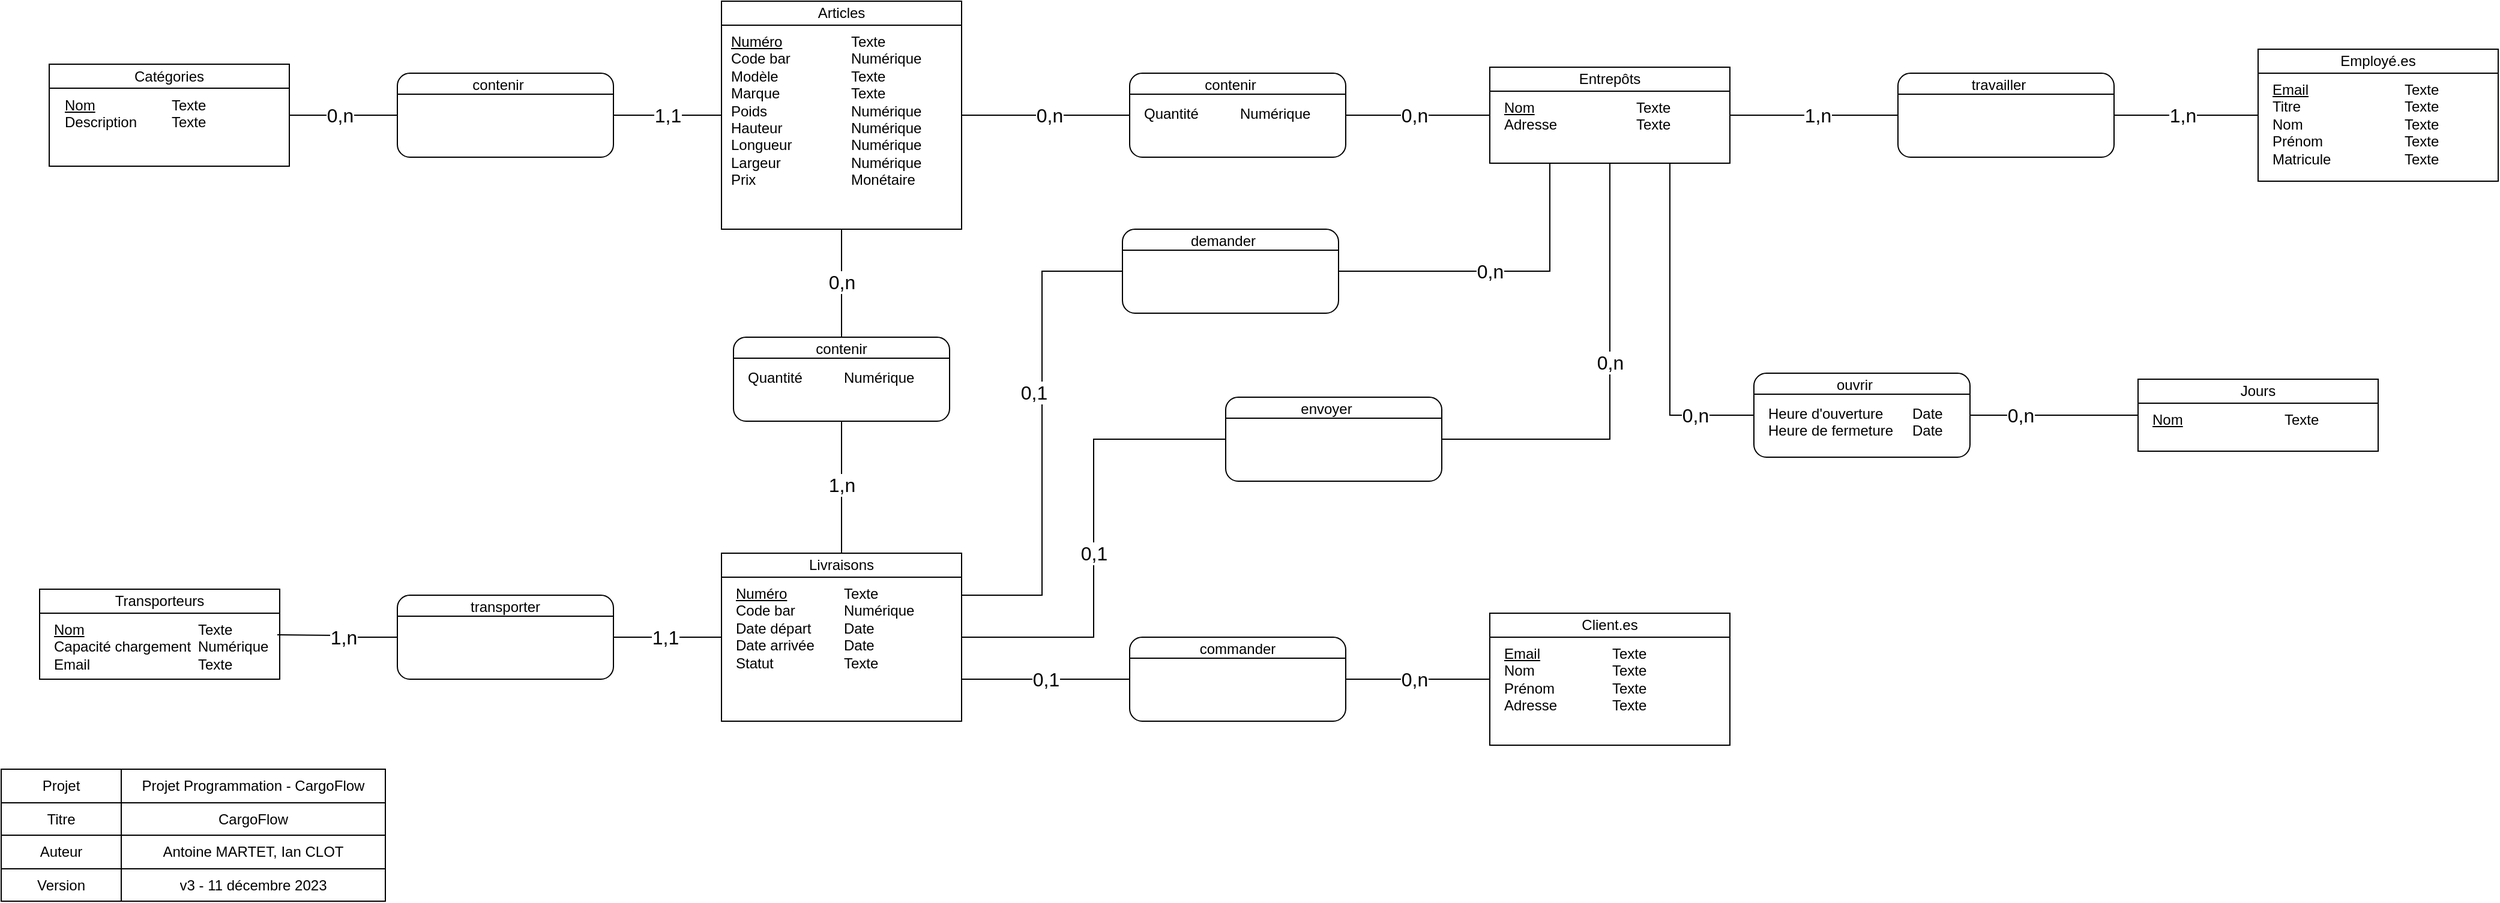 <mxfile version="21.6.8" type="device">
  <diagram name="Page-1" id="2ca16b54-16f6-2749-3443-fa8db7711227">
    <mxGraphModel dx="1674" dy="844" grid="1" gridSize="10" guides="1" tooltips="1" connect="1" arrows="1" fold="1" page="1" pageScale="1" pageWidth="1100" pageHeight="850" background="#ffffff" math="0" shadow="0">
      <root>
        <mxCell id="0" />
        <mxCell id="1" parent="0" />
        <mxCell id="2ed32ef02a7f4228-1" value="&lt;div style=&quot;box-sizing: border-box ; width: 100% ; padding: 2px&quot;&gt;&lt;br&gt;&lt;/div&gt;" style="verticalAlign=top;align=center;overflow=fill;html=1;rounded=0;shadow=0;comic=0;labelBackgroundColor=none;strokeColor=#000000;strokeWidth=1;fillColor=#ffffff;fontFamily=Verdana;fontSize=12;fontColor=#000000;" parent="1" vertex="1">
          <mxGeometry x="90" y="102.5" width="200" height="85" as="geometry" />
        </mxCell>
        <mxCell id="2ed32ef02a7f4228-18" style="edgeStyle=orthogonalEdgeStyle;html=1;labelBackgroundColor=none;startArrow=none;endArrow=none;fontFamily=Verdana;fontSize=12;align=left;exitX=1;exitY=0.5;exitDx=0;exitDy=0;entryX=0;entryY=0.5;entryDx=0;entryDy=0;startFill=0;endFill=0;rounded=0;" parent="1" source="2ed32ef02a7f4228-1" target="Gy9qdy7r6_L6vcuzWhop-12" edge="1">
          <mxGeometry relative="1" as="geometry">
            <mxPoint x="410" y="145" as="targetPoint" />
          </mxGeometry>
        </mxCell>
        <mxCell id="Gy9qdy7r6_L6vcuzWhop-9" value="0,n" style="text;html=1;resizable=0;points=[];align=center;verticalAlign=middle;labelBackgroundColor=#ffffff;direction=south;fontSize=16;" parent="2ed32ef02a7f4228-18" vertex="1" connectable="0">
          <mxGeometry x="-0.77" y="-1" relative="1" as="geometry">
            <mxPoint x="31" y="-1" as="offset" />
          </mxGeometry>
        </mxCell>
        <mxCell id="Gy9qdy7r6_L6vcuzWhop-12" value="&lt;div style=&quot;box-sizing: border-box ; width: 100% ; padding: 2px&quot;&gt;&lt;br&gt;&lt;/div&gt;" style="verticalAlign=top;align=center;overflow=fill;html=1;rounded=1;shadow=0;comic=0;labelBackgroundColor=none;strokeColor=#000000;strokeWidth=1;fillColor=#ffffff;fontFamily=Verdana;fontSize=12;fontColor=#000000;" parent="1" vertex="1">
          <mxGeometry x="380" y="110" width="180" height="70" as="geometry" />
        </mxCell>
        <mxCell id="Gy9qdy7r6_L6vcuzWhop-17" value="" style="edgeStyle=orthogonalEdgeStyle;rounded=0;orthogonalLoop=1;jettySize=auto;html=1;startArrow=none;startFill=0;endArrow=none;endFill=0;" parent="1" source="Gy9qdy7r6_L6vcuzWhop-16" target="Gy9qdy7r6_L6vcuzWhop-12" edge="1">
          <mxGeometry relative="1" as="geometry" />
        </mxCell>
        <mxCell id="Gy9qdy7r6_L6vcuzWhop-19" value="1,1" style="text;html=1;resizable=0;points=[];align=center;verticalAlign=middle;labelBackgroundColor=#ffffff;fontSize=16;" parent="Gy9qdy7r6_L6vcuzWhop-17" vertex="1" connectable="0">
          <mxGeometry x="-0.646" relative="1" as="geometry">
            <mxPoint x="-29" as="offset" />
          </mxGeometry>
        </mxCell>
        <mxCell id="Gy9qdy7r6_L6vcuzWhop-16" value="&lt;div style=&quot;box-sizing: border-box ; width: 100% ; padding: 2px&quot;&gt;&lt;br&gt;&lt;/div&gt;" style="verticalAlign=top;align=center;overflow=fill;html=1;rounded=0;shadow=0;comic=0;labelBackgroundColor=none;strokeColor=#000000;strokeWidth=1;fillColor=#ffffff;fontFamily=Verdana;fontSize=12;fontColor=#000000;" parent="1" vertex="1">
          <mxGeometry x="650" y="50" width="200" height="190" as="geometry" />
        </mxCell>
        <mxCell id="SjU_2BTI9DgWFUzOwO9X-2" value="Catégories" style="rounded=0;whiteSpace=wrap;html=1;" parent="1" vertex="1">
          <mxGeometry x="90" y="102.5" width="200" height="20" as="geometry" />
        </mxCell>
        <mxCell id="SjU_2BTI9DgWFUzOwO9X-3" value="Articles" style="rounded=0;whiteSpace=wrap;html=1;" parent="1" vertex="1">
          <mxGeometry x="650" y="50" width="200" height="20" as="geometry" />
        </mxCell>
        <mxCell id="SjU_2BTI9DgWFUzOwO9X-4" value="&lt;u&gt;Nom&lt;/u&gt;&lt;br&gt;Description" style="text;html=1;strokeColor=none;fillColor=none;align=left;verticalAlign=top;whiteSpace=wrap;rounded=0;" parent="1" vertex="1">
          <mxGeometry x="101" y="122.5" width="90" height="55" as="geometry" />
        </mxCell>
        <mxCell id="SjU_2BTI9DgWFUzOwO9X-6" value="Texte&lt;br&gt;Texte" style="text;html=1;strokeColor=none;fillColor=none;align=left;verticalAlign=top;whiteSpace=wrap;rounded=0;" parent="1" vertex="1">
          <mxGeometry x="190" y="122.5" width="100" height="55" as="geometry" />
        </mxCell>
        <mxCell id="SjU_2BTI9DgWFUzOwO9X-8" value="&lt;u&gt;Numéro&lt;/u&gt;&lt;br&gt;Code bar&lt;br&gt;Modèle&lt;br&gt;Marque&lt;br&gt;Poids&lt;br&gt;Hauteur&lt;br&gt;Longueur&lt;br&gt;Largeur&lt;br&gt;Prix" style="text;html=1;strokeColor=none;fillColor=none;align=left;verticalAlign=top;whiteSpace=wrap;rounded=0;" parent="1" vertex="1">
          <mxGeometry x="656" y="70" width="94" height="160" as="geometry" />
        </mxCell>
        <mxCell id="SjU_2BTI9DgWFUzOwO9X-10" value="Texte&lt;br&gt;Numérique&lt;br&gt;Texte&lt;br&gt;Texte&lt;br&gt;Numérique&lt;br&gt;Numérique&lt;br&gt;Numérique&lt;br&gt;Numérique&lt;br&gt;Monétaire" style="text;html=1;strokeColor=none;fillColor=none;align=left;verticalAlign=top;whiteSpace=wrap;rounded=0;" parent="1" vertex="1">
          <mxGeometry x="756" y="70" width="90" height="160" as="geometry" />
        </mxCell>
        <mxCell id="SjU_2BTI9DgWFUzOwO9X-13" value="" style="endArrow=none;html=1;entryX=1;entryY=0.25;entryDx=0;entryDy=0;exitX=0;exitY=0.25;exitDx=0;exitDy=0;" parent="1" source="Gy9qdy7r6_L6vcuzWhop-12" target="Gy9qdy7r6_L6vcuzWhop-12" edge="1">
          <mxGeometry width="50" height="50" relative="1" as="geometry">
            <mxPoint x="100" y="260" as="sourcePoint" />
            <mxPoint x="150" y="210" as="targetPoint" />
          </mxGeometry>
        </mxCell>
        <mxCell id="SjU_2BTI9DgWFUzOwO9X-14" value="contenir" style="text;html=1;strokeColor=none;fillColor=none;align=center;verticalAlign=middle;whiteSpace=wrap;rounded=0;" parent="1" vertex="1">
          <mxGeometry x="404" y="110" width="120" height="20" as="geometry" />
        </mxCell>
        <mxCell id="T0Hc3pSAEqjk6suuljC6-1" value="" style="shape=table;html=1;whiteSpace=wrap;startSize=0;container=1;collapsible=0;childLayout=tableLayout;" parent="1" vertex="1">
          <mxGeometry x="50" y="690" width="320" height="110" as="geometry" />
        </mxCell>
        <mxCell id="T0Hc3pSAEqjk6suuljC6-2" value="" style="shape=partialRectangle;html=1;whiteSpace=wrap;collapsible=0;dropTarget=0;pointerEvents=0;fillColor=none;top=0;left=0;bottom=0;right=0;points=[[0,0.5],[1,0.5]];portConstraint=eastwest;" parent="T0Hc3pSAEqjk6suuljC6-1" vertex="1">
          <mxGeometry width="320" height="28" as="geometry" />
        </mxCell>
        <mxCell id="T0Hc3pSAEqjk6suuljC6-3" value="Projet" style="shape=partialRectangle;html=1;whiteSpace=wrap;connectable=0;overflow=hidden;fillColor=none;top=0;left=0;bottom=0;right=0;" parent="T0Hc3pSAEqjk6suuljC6-2" vertex="1">
          <mxGeometry width="100" height="28" as="geometry">
            <mxRectangle width="100" height="28" as="alternateBounds" />
          </mxGeometry>
        </mxCell>
        <mxCell id="T0Hc3pSAEqjk6suuljC6-4" value="Projet Programmation - CargoFlow" style="shape=partialRectangle;html=1;whiteSpace=wrap;connectable=0;overflow=hidden;fillColor=none;top=0;left=0;bottom=0;right=0;" parent="T0Hc3pSAEqjk6suuljC6-2" vertex="1">
          <mxGeometry x="100" width="220" height="28" as="geometry">
            <mxRectangle width="220" height="28" as="alternateBounds" />
          </mxGeometry>
        </mxCell>
        <mxCell id="T0Hc3pSAEqjk6suuljC6-5" value="" style="shape=partialRectangle;html=1;whiteSpace=wrap;collapsible=0;dropTarget=0;pointerEvents=0;fillColor=none;top=0;left=0;bottom=0;right=0;points=[[0,0.5],[1,0.5]];portConstraint=eastwest;" parent="T0Hc3pSAEqjk6suuljC6-1" vertex="1">
          <mxGeometry y="28" width="320" height="27" as="geometry" />
        </mxCell>
        <mxCell id="T0Hc3pSAEqjk6suuljC6-6" value="Titre" style="shape=partialRectangle;html=1;whiteSpace=wrap;connectable=0;overflow=hidden;fillColor=none;top=0;left=0;bottom=0;right=0;" parent="T0Hc3pSAEqjk6suuljC6-5" vertex="1">
          <mxGeometry width="100" height="27" as="geometry">
            <mxRectangle width="100" height="27" as="alternateBounds" />
          </mxGeometry>
        </mxCell>
        <mxCell id="T0Hc3pSAEqjk6suuljC6-7" value="CargoFlow" style="shape=partialRectangle;html=1;whiteSpace=wrap;connectable=0;overflow=hidden;fillColor=none;top=0;left=0;bottom=0;right=0;" parent="T0Hc3pSAEqjk6suuljC6-5" vertex="1">
          <mxGeometry x="100" width="220" height="27" as="geometry">
            <mxRectangle width="220" height="27" as="alternateBounds" />
          </mxGeometry>
        </mxCell>
        <mxCell id="T0Hc3pSAEqjk6suuljC6-8" value="" style="shape=partialRectangle;html=1;whiteSpace=wrap;collapsible=0;dropTarget=0;pointerEvents=0;fillColor=none;top=0;left=0;bottom=0;right=0;points=[[0,0.5],[1,0.5]];portConstraint=eastwest;" parent="T0Hc3pSAEqjk6suuljC6-1" vertex="1">
          <mxGeometry y="55" width="320" height="28" as="geometry" />
        </mxCell>
        <mxCell id="T0Hc3pSAEqjk6suuljC6-9" value="Auteur" style="shape=partialRectangle;html=1;whiteSpace=wrap;connectable=0;overflow=hidden;fillColor=none;top=0;left=0;bottom=0;right=0;" parent="T0Hc3pSAEqjk6suuljC6-8" vertex="1">
          <mxGeometry width="100" height="28" as="geometry">
            <mxRectangle width="100" height="28" as="alternateBounds" />
          </mxGeometry>
        </mxCell>
        <mxCell id="T0Hc3pSAEqjk6suuljC6-10" value="Antoine MARTET, Ian CLOT" style="shape=partialRectangle;html=1;whiteSpace=wrap;connectable=0;overflow=hidden;fillColor=none;top=0;left=0;bottom=0;right=0;" parent="T0Hc3pSAEqjk6suuljC6-8" vertex="1">
          <mxGeometry x="100" width="220" height="28" as="geometry">
            <mxRectangle width="220" height="28" as="alternateBounds" />
          </mxGeometry>
        </mxCell>
        <mxCell id="T0Hc3pSAEqjk6suuljC6-11" value="" style="shape=partialRectangle;html=1;whiteSpace=wrap;collapsible=0;dropTarget=0;pointerEvents=0;fillColor=none;top=0;left=0;bottom=0;right=0;points=[[0,0.5],[1,0.5]];portConstraint=eastwest;" parent="T0Hc3pSAEqjk6suuljC6-1" vertex="1">
          <mxGeometry y="83" width="320" height="27" as="geometry" />
        </mxCell>
        <mxCell id="T0Hc3pSAEqjk6suuljC6-12" value="Version" style="shape=partialRectangle;html=1;whiteSpace=wrap;connectable=0;overflow=hidden;fillColor=none;top=0;left=0;bottom=0;right=0;" parent="T0Hc3pSAEqjk6suuljC6-11" vertex="1">
          <mxGeometry width="100" height="27" as="geometry">
            <mxRectangle width="100" height="27" as="alternateBounds" />
          </mxGeometry>
        </mxCell>
        <mxCell id="T0Hc3pSAEqjk6suuljC6-13" value="v3 - 11 décembre 2023" style="shape=partialRectangle;html=1;whiteSpace=wrap;connectable=0;overflow=hidden;fillColor=none;top=0;left=0;bottom=0;right=0;" parent="T0Hc3pSAEqjk6suuljC6-11" vertex="1">
          <mxGeometry x="100" width="220" height="27" as="geometry">
            <mxRectangle width="220" height="27" as="alternateBounds" />
          </mxGeometry>
        </mxCell>
        <mxCell id="R8tKFMvCGS2btZRlcv_9-1" value="&lt;div style=&quot;box-sizing: border-box ; width: 100% ; padding: 2px&quot;&gt;&lt;br&gt;&lt;/div&gt;" style="verticalAlign=top;align=center;overflow=fill;html=1;rounded=1;shadow=0;comic=0;labelBackgroundColor=none;strokeColor=#000000;strokeWidth=1;fillColor=#ffffff;fontFamily=Verdana;fontSize=12;fontColor=#000000;" parent="1" vertex="1">
          <mxGeometry x="990" y="110" width="180" height="70" as="geometry" />
        </mxCell>
        <mxCell id="R8tKFMvCGS2btZRlcv_9-4" value="" style="endArrow=none;html=1;entryX=1;entryY=0.25;entryDx=0;entryDy=0;exitX=0;exitY=0.25;exitDx=0;exitDy=0;" parent="1" source="R8tKFMvCGS2btZRlcv_9-1" target="R8tKFMvCGS2btZRlcv_9-1" edge="1">
          <mxGeometry width="50" height="50" relative="1" as="geometry">
            <mxPoint x="710" y="260" as="sourcePoint" />
            <mxPoint x="760" y="210" as="targetPoint" />
          </mxGeometry>
        </mxCell>
        <mxCell id="R8tKFMvCGS2btZRlcv_9-5" value="contenir" style="text;html=1;strokeColor=none;fillColor=none;align=center;verticalAlign=middle;whiteSpace=wrap;rounded=0;" parent="1" vertex="1">
          <mxGeometry x="1014" y="110" width="120" height="20" as="geometry" />
        </mxCell>
        <mxCell id="R8tKFMvCGS2btZRlcv_9-6" value="&lt;div style=&quot;box-sizing: border-box ; width: 100% ; padding: 2px&quot;&gt;&lt;br&gt;&lt;/div&gt;" style="verticalAlign=top;align=center;overflow=fill;html=1;rounded=1;shadow=0;comic=0;labelBackgroundColor=none;strokeColor=#000000;strokeWidth=1;fillColor=#ffffff;fontFamily=Verdana;fontSize=12;fontColor=#000000;" parent="1" vertex="1">
          <mxGeometry x="660" y="330" width="180" height="70" as="geometry" />
        </mxCell>
        <mxCell id="R8tKFMvCGS2btZRlcv_9-9" value="" style="endArrow=none;html=1;entryX=1;entryY=0.25;entryDx=0;entryDy=0;exitX=0;exitY=0.25;exitDx=0;exitDy=0;" parent="1" source="R8tKFMvCGS2btZRlcv_9-6" target="R8tKFMvCGS2btZRlcv_9-6" edge="1">
          <mxGeometry width="50" height="50" relative="1" as="geometry">
            <mxPoint x="380" y="480" as="sourcePoint" />
            <mxPoint x="430" y="430" as="targetPoint" />
          </mxGeometry>
        </mxCell>
        <mxCell id="R8tKFMvCGS2btZRlcv_9-10" value="contenir" style="text;html=1;strokeColor=none;fillColor=none;align=center;verticalAlign=middle;whiteSpace=wrap;rounded=0;" parent="1" vertex="1">
          <mxGeometry x="690" y="330" width="120" height="20" as="geometry" />
        </mxCell>
        <mxCell id="R8tKFMvCGS2btZRlcv_9-11" value="&lt;div style=&quot;box-sizing: border-box ; width: 100% ; padding: 2px&quot;&gt;&lt;br&gt;&lt;/div&gt;" style="verticalAlign=top;align=center;overflow=fill;html=1;rounded=1;shadow=0;comic=0;labelBackgroundColor=none;strokeColor=#000000;strokeWidth=1;fillColor=#ffffff;fontFamily=Verdana;fontSize=12;fontColor=#000000;" parent="1" vertex="1">
          <mxGeometry x="990" y="580" width="180" height="70" as="geometry" />
        </mxCell>
        <mxCell id="R8tKFMvCGS2btZRlcv_9-14" value="" style="endArrow=none;html=1;entryX=1;entryY=0.25;entryDx=0;entryDy=0;exitX=0;exitY=0.25;exitDx=0;exitDy=0;" parent="1" source="R8tKFMvCGS2btZRlcv_9-11" target="R8tKFMvCGS2btZRlcv_9-11" edge="1">
          <mxGeometry width="50" height="50" relative="1" as="geometry">
            <mxPoint x="702" y="700" as="sourcePoint" />
            <mxPoint x="752" y="650" as="targetPoint" />
          </mxGeometry>
        </mxCell>
        <mxCell id="R8tKFMvCGS2btZRlcv_9-15" value="commander" style="text;html=1;strokeColor=none;fillColor=none;align=center;verticalAlign=middle;whiteSpace=wrap;rounded=0;" parent="1" vertex="1">
          <mxGeometry x="1020" y="580" width="120" height="20" as="geometry" />
        </mxCell>
        <mxCell id="R8tKFMvCGS2btZRlcv_9-16" value="&lt;div style=&quot;box-sizing: border-box ; width: 100% ; padding: 2px&quot;&gt;&lt;br&gt;&lt;/div&gt;" style="verticalAlign=top;align=center;overflow=fill;html=1;rounded=1;shadow=0;comic=0;labelBackgroundColor=none;strokeColor=#000000;strokeWidth=1;fillColor=#ffffff;fontFamily=Verdana;fontSize=12;fontColor=#000000;" parent="1" vertex="1">
          <mxGeometry x="984" y="240" width="180" height="70" as="geometry" />
        </mxCell>
        <mxCell id="R8tKFMvCGS2btZRlcv_9-19" value="" style="endArrow=none;html=1;entryX=1;entryY=0.25;entryDx=0;entryDy=0;exitX=0;exitY=0.25;exitDx=0;exitDy=0;" parent="1" source="R8tKFMvCGS2btZRlcv_9-16" target="R8tKFMvCGS2btZRlcv_9-16" edge="1">
          <mxGeometry width="50" height="50" relative="1" as="geometry">
            <mxPoint x="704" y="390" as="sourcePoint" />
            <mxPoint x="754" y="340" as="targetPoint" />
          </mxGeometry>
        </mxCell>
        <mxCell id="R8tKFMvCGS2btZRlcv_9-20" value="demander" style="text;html=1;strokeColor=none;fillColor=none;align=center;verticalAlign=middle;whiteSpace=wrap;rounded=0;" parent="1" vertex="1">
          <mxGeometry x="1008" y="240" width="120" height="20" as="geometry" />
        </mxCell>
        <mxCell id="R8tKFMvCGS2btZRlcv_9-21" value="&lt;div style=&quot;box-sizing: border-box ; width: 100% ; padding: 2px&quot;&gt;&lt;br&gt;&lt;/div&gt;" style="verticalAlign=top;align=center;overflow=fill;html=1;rounded=0;shadow=0;comic=0;labelBackgroundColor=none;strokeColor=#000000;strokeWidth=1;fillColor=#ffffff;fontFamily=Verdana;fontSize=12;fontColor=#000000;" parent="1" vertex="1">
          <mxGeometry x="650" y="510" width="200" height="140" as="geometry" />
        </mxCell>
        <mxCell id="R8tKFMvCGS2btZRlcv_9-22" value="Livraisons" style="rounded=0;whiteSpace=wrap;html=1;" parent="1" vertex="1">
          <mxGeometry x="650" y="510" width="200" height="20" as="geometry" />
        </mxCell>
        <mxCell id="R8tKFMvCGS2btZRlcv_9-23" value="&lt;u&gt;Numéro&lt;/u&gt;&lt;br&gt;Code bar&lt;br&gt;Date départ&lt;br&gt;Date arrivée&lt;br&gt;Statut" style="text;html=1;strokeColor=none;fillColor=none;align=left;verticalAlign=top;whiteSpace=wrap;rounded=0;" parent="1" vertex="1">
          <mxGeometry x="660" y="530" width="90" height="110" as="geometry" />
        </mxCell>
        <mxCell id="R8tKFMvCGS2btZRlcv_9-24" value="Texte&lt;br&gt;Numérique&lt;br&gt;Date&lt;br&gt;Date&lt;br&gt;Texte" style="text;html=1;strokeColor=none;fillColor=none;align=left;verticalAlign=top;whiteSpace=wrap;rounded=0;" parent="1" vertex="1">
          <mxGeometry x="750" y="530" width="90" height="110" as="geometry" />
        </mxCell>
        <mxCell id="R8tKFMvCGS2btZRlcv_9-25" value="&lt;div style=&quot;box-sizing: border-box ; width: 100% ; padding: 2px&quot;&gt;&lt;br&gt;&lt;/div&gt;" style="verticalAlign=top;align=center;overflow=fill;html=1;rounded=0;shadow=0;comic=0;labelBackgroundColor=none;strokeColor=#000000;strokeWidth=1;fillColor=#ffffff;fontFamily=Verdana;fontSize=12;fontColor=#000000;" parent="1" vertex="1">
          <mxGeometry x="1290" y="105" width="200" height="80" as="geometry" />
        </mxCell>
        <mxCell id="R8tKFMvCGS2btZRlcv_9-26" value="Entrepôts" style="rounded=0;whiteSpace=wrap;html=1;" parent="1" vertex="1">
          <mxGeometry x="1290" y="105" width="200" height="20" as="geometry" />
        </mxCell>
        <mxCell id="R8tKFMvCGS2btZRlcv_9-27" value="&lt;u&gt;Nom&lt;/u&gt;&lt;br&gt;Adresse" style="text;html=1;strokeColor=none;fillColor=none;align=left;verticalAlign=top;whiteSpace=wrap;rounded=0;" parent="1" vertex="1">
          <mxGeometry x="1300" y="125" width="110" height="40" as="geometry" />
        </mxCell>
        <mxCell id="R8tKFMvCGS2btZRlcv_9-28" value="Texte&lt;br&gt;Texte" style="text;html=1;strokeColor=none;fillColor=none;align=left;verticalAlign=top;whiteSpace=wrap;rounded=0;" parent="1" vertex="1">
          <mxGeometry x="1410" y="125" width="70" height="50" as="geometry" />
        </mxCell>
        <mxCell id="R8tKFMvCGS2btZRlcv_9-29" value="&lt;div style=&quot;box-sizing: border-box ; width: 100% ; padding: 2px&quot;&gt;&lt;br&gt;&lt;/div&gt;" style="verticalAlign=top;align=center;overflow=fill;html=1;rounded=0;shadow=0;comic=0;labelBackgroundColor=none;strokeColor=#000000;strokeWidth=1;fillColor=#ffffff;fontFamily=Verdana;fontSize=12;fontColor=#000000;" parent="1" vertex="1">
          <mxGeometry x="1290" y="560" width="200" height="110" as="geometry" />
        </mxCell>
        <mxCell id="R8tKFMvCGS2btZRlcv_9-30" value="Client.es" style="rounded=0;whiteSpace=wrap;html=1;" parent="1" vertex="1">
          <mxGeometry x="1290" y="560" width="200" height="20" as="geometry" />
        </mxCell>
        <mxCell id="R8tKFMvCGS2btZRlcv_9-31" value="&lt;u&gt;Email&lt;/u&gt;&lt;br&gt;Nom&lt;br&gt;Prénom&lt;br&gt;Adresse" style="text;html=1;strokeColor=none;fillColor=none;align=left;verticalAlign=top;whiteSpace=wrap;rounded=0;" parent="1" vertex="1">
          <mxGeometry x="1300" y="580" width="90" height="80" as="geometry" />
        </mxCell>
        <mxCell id="R8tKFMvCGS2btZRlcv_9-32" value="Texte&lt;br&gt;Texte&lt;br&gt;Texte&lt;br&gt;Texte" style="text;html=1;strokeColor=none;fillColor=none;align=left;verticalAlign=top;whiteSpace=wrap;rounded=0;" parent="1" vertex="1">
          <mxGeometry x="1390" y="580" width="100" height="80" as="geometry" />
        </mxCell>
        <mxCell id="R8tKFMvCGS2btZRlcv_9-33" value="" style="edgeStyle=orthogonalEdgeStyle;rounded=0;orthogonalLoop=1;jettySize=auto;html=1;startArrow=none;startFill=0;endArrow=none;endFill=0;exitX=0.5;exitY=1;exitDx=0;exitDy=0;entryX=0.5;entryY=0;entryDx=0;entryDy=0;" parent="1" source="Gy9qdy7r6_L6vcuzWhop-16" target="R8tKFMvCGS2btZRlcv_9-6" edge="1">
          <mxGeometry relative="1" as="geometry">
            <mxPoint x="720" y="280" as="sourcePoint" />
            <mxPoint x="590" y="280" as="targetPoint" />
          </mxGeometry>
        </mxCell>
        <mxCell id="R8tKFMvCGS2btZRlcv_9-34" value="0,n" style="text;html=1;resizable=0;points=[];align=center;verticalAlign=middle;labelBackgroundColor=#ffffff;fontSize=16;" parent="R8tKFMvCGS2btZRlcv_9-33" vertex="1" connectable="0">
          <mxGeometry x="-0.646" relative="1" as="geometry">
            <mxPoint y="28" as="offset" />
          </mxGeometry>
        </mxCell>
        <mxCell id="R8tKFMvCGS2btZRlcv_9-35" value="" style="edgeStyle=orthogonalEdgeStyle;rounded=0;orthogonalLoop=1;jettySize=auto;html=1;startArrow=none;startFill=0;endArrow=none;endFill=0;exitX=0.5;exitY=1;exitDx=0;exitDy=0;entryX=0.5;entryY=0;entryDx=0;entryDy=0;" parent="1" source="R8tKFMvCGS2btZRlcv_9-6" target="R8tKFMvCGS2btZRlcv_9-22" edge="1">
          <mxGeometry relative="1" as="geometry">
            <mxPoint x="734" y="440" as="sourcePoint" />
            <mxPoint x="604" y="440" as="targetPoint" />
          </mxGeometry>
        </mxCell>
        <mxCell id="R8tKFMvCGS2btZRlcv_9-36" value="1,n" style="text;html=1;resizable=0;points=[];align=center;verticalAlign=middle;labelBackgroundColor=#ffffff;fontSize=16;" parent="R8tKFMvCGS2btZRlcv_9-35" vertex="1" connectable="0">
          <mxGeometry x="-0.646" relative="1" as="geometry">
            <mxPoint y="33" as="offset" />
          </mxGeometry>
        </mxCell>
        <mxCell id="R8tKFMvCGS2btZRlcv_9-37" value="" style="edgeStyle=orthogonalEdgeStyle;rounded=0;orthogonalLoop=1;jettySize=auto;html=1;startArrow=none;startFill=0;endArrow=none;endFill=0;exitX=0.25;exitY=1;exitDx=0;exitDy=0;entryX=1;entryY=0.5;entryDx=0;entryDy=0;" parent="1" source="R8tKFMvCGS2btZRlcv_9-25" target="R8tKFMvCGS2btZRlcv_9-16" edge="1">
          <mxGeometry relative="1" as="geometry">
            <mxPoint x="1440" y="250" as="sourcePoint" />
            <mxPoint x="1230" y="360" as="targetPoint" />
          </mxGeometry>
        </mxCell>
        <mxCell id="R8tKFMvCGS2btZRlcv_9-38" value="0,n" style="text;html=1;resizable=0;points=[];align=center;verticalAlign=middle;labelBackgroundColor=#ffffff;fontSize=16;" parent="R8tKFMvCGS2btZRlcv_9-37" vertex="1" connectable="0">
          <mxGeometry x="-0.646" relative="1" as="geometry">
            <mxPoint x="-50" y="43" as="offset" />
          </mxGeometry>
        </mxCell>
        <mxCell id="R8tKFMvCGS2btZRlcv_9-39" value="" style="edgeStyle=orthogonalEdgeStyle;rounded=0;orthogonalLoop=1;jettySize=auto;html=1;startArrow=none;startFill=0;endArrow=none;endFill=0;exitX=0;exitY=0.5;exitDx=0;exitDy=0;entryX=1;entryY=0.25;entryDx=0;entryDy=0;" parent="1" source="R8tKFMvCGS2btZRlcv_9-16" target="R8tKFMvCGS2btZRlcv_9-21" edge="1">
          <mxGeometry relative="1" as="geometry">
            <mxPoint x="790" y="200" as="sourcePoint" />
            <mxPoint x="754" y="330" as="targetPoint" />
          </mxGeometry>
        </mxCell>
        <mxCell id="R8tKFMvCGS2btZRlcv_9-40" value="0,1" style="text;html=1;resizable=0;points=[];align=center;verticalAlign=middle;labelBackgroundColor=#ffffff;fontSize=16;" parent="R8tKFMvCGS2btZRlcv_9-39" vertex="1" connectable="0">
          <mxGeometry x="-0.646" relative="1" as="geometry">
            <mxPoint x="-7" y="96" as="offset" />
          </mxGeometry>
        </mxCell>
        <mxCell id="R8tKFMvCGS2btZRlcv_9-41" value="" style="edgeStyle=orthogonalEdgeStyle;rounded=0;orthogonalLoop=1;jettySize=auto;html=1;startArrow=none;startFill=0;endArrow=none;endFill=0;exitX=0;exitY=0.5;exitDx=0;exitDy=0;entryX=1;entryY=0.5;entryDx=0;entryDy=0;" parent="1" source="R8tKFMvCGS2btZRlcv_9-29" target="R8tKFMvCGS2btZRlcv_9-11" edge="1">
          <mxGeometry relative="1" as="geometry">
            <mxPoint x="1310" y="435" as="sourcePoint" />
            <mxPoint x="1180" y="435" as="targetPoint" />
          </mxGeometry>
        </mxCell>
        <mxCell id="R8tKFMvCGS2btZRlcv_9-42" value="0,n" style="text;html=1;resizable=0;points=[];align=center;verticalAlign=middle;labelBackgroundColor=#ffffff;fontSize=16;" parent="R8tKFMvCGS2btZRlcv_9-41" vertex="1" connectable="0">
          <mxGeometry x="-0.646" relative="1" as="geometry">
            <mxPoint x="-42" as="offset" />
          </mxGeometry>
        </mxCell>
        <mxCell id="R8tKFMvCGS2btZRlcv_9-43" value="" style="edgeStyle=orthogonalEdgeStyle;rounded=0;orthogonalLoop=1;jettySize=auto;html=1;startArrow=none;startFill=0;endArrow=none;endFill=0;exitX=0;exitY=0.5;exitDx=0;exitDy=0;entryX=1;entryY=0.75;entryDx=0;entryDy=0;" parent="1" source="R8tKFMvCGS2btZRlcv_9-11" target="R8tKFMvCGS2btZRlcv_9-21" edge="1">
          <mxGeometry relative="1" as="geometry">
            <mxPoint x="700" y="165" as="sourcePoint" />
            <mxPoint x="800" y="690" as="targetPoint" />
          </mxGeometry>
        </mxCell>
        <mxCell id="R8tKFMvCGS2btZRlcv_9-44" value="0,1" style="text;html=1;resizable=0;points=[];align=center;verticalAlign=middle;labelBackgroundColor=#ffffff;fontSize=16;" parent="R8tKFMvCGS2btZRlcv_9-43" vertex="1" connectable="0">
          <mxGeometry x="-0.646" relative="1" as="geometry">
            <mxPoint x="-45" as="offset" />
          </mxGeometry>
        </mxCell>
        <mxCell id="R8tKFMvCGS2btZRlcv_9-45" value="" style="edgeStyle=orthogonalEdgeStyle;rounded=0;orthogonalLoop=1;jettySize=auto;html=1;startArrow=none;startFill=0;endArrow=none;endFill=0;exitX=0;exitY=0.5;exitDx=0;exitDy=0;entryX=1;entryY=0.5;entryDx=0;entryDy=0;" parent="1" source="R8tKFMvCGS2btZRlcv_9-1" target="Gy9qdy7r6_L6vcuzWhop-16" edge="1">
          <mxGeometry relative="1" as="geometry">
            <mxPoint x="690" y="155" as="sourcePoint" />
            <mxPoint x="930" y="100" as="targetPoint" />
          </mxGeometry>
        </mxCell>
        <mxCell id="R8tKFMvCGS2btZRlcv_9-46" value="0,n" style="text;html=1;resizable=0;points=[];align=center;verticalAlign=middle;labelBackgroundColor=#ffffff;fontSize=16;" parent="R8tKFMvCGS2btZRlcv_9-45" vertex="1" connectable="0">
          <mxGeometry x="-0.646" relative="1" as="geometry">
            <mxPoint x="-42" as="offset" />
          </mxGeometry>
        </mxCell>
        <mxCell id="R8tKFMvCGS2btZRlcv_9-47" value="" style="edgeStyle=orthogonalEdgeStyle;rounded=0;orthogonalLoop=1;jettySize=auto;html=1;startArrow=none;startFill=0;endArrow=none;endFill=0;exitX=0;exitY=0.5;exitDx=0;exitDy=0;entryX=1;entryY=0.5;entryDx=0;entryDy=0;" parent="1" source="R8tKFMvCGS2btZRlcv_9-25" target="R8tKFMvCGS2btZRlcv_9-1" edge="1">
          <mxGeometry relative="1" as="geometry">
            <mxPoint x="700" y="160" as="sourcePoint" />
            <mxPoint x="1200" y="205" as="targetPoint" />
          </mxGeometry>
        </mxCell>
        <mxCell id="R8tKFMvCGS2btZRlcv_9-48" value="0,n" style="text;html=1;resizable=0;points=[];align=center;verticalAlign=middle;labelBackgroundColor=#ffffff;fontSize=16;" parent="R8tKFMvCGS2btZRlcv_9-47" vertex="1" connectable="0">
          <mxGeometry x="-0.646" relative="1" as="geometry">
            <mxPoint x="-42" as="offset" />
          </mxGeometry>
        </mxCell>
        <mxCell id="R8tKFMvCGS2btZRlcv_9-49" value="&lt;div style=&quot;box-sizing: border-box ; width: 100% ; padding: 2px&quot;&gt;&lt;br&gt;&lt;/div&gt;" style="verticalAlign=top;align=center;overflow=fill;html=1;rounded=0;shadow=0;comic=0;labelBackgroundColor=none;strokeColor=#000000;strokeWidth=1;fillColor=#ffffff;fontFamily=Verdana;fontSize=12;fontColor=#000000;" parent="1" vertex="1">
          <mxGeometry x="82" y="540" width="200" height="75" as="geometry" />
        </mxCell>
        <mxCell id="R8tKFMvCGS2btZRlcv_9-50" value="Transporteurs" style="rounded=0;whiteSpace=wrap;html=1;" parent="1" vertex="1">
          <mxGeometry x="82" y="540" width="200" height="20" as="geometry" />
        </mxCell>
        <mxCell id="R8tKFMvCGS2btZRlcv_9-51" value="&lt;u&gt;Nom&lt;/u&gt;&lt;br&gt;Capacité chargement&lt;br&gt;Email" style="text;html=1;strokeColor=none;fillColor=none;align=left;verticalAlign=top;whiteSpace=wrap;rounded=0;" parent="1" vertex="1">
          <mxGeometry x="92" y="560" width="119" height="60" as="geometry" />
        </mxCell>
        <mxCell id="R8tKFMvCGS2btZRlcv_9-52" value="Texte&lt;br&gt;Numérique&lt;br&gt;Texte" style="text;html=1;strokeColor=none;fillColor=none;align=left;verticalAlign=top;whiteSpace=wrap;rounded=0;" parent="1" vertex="1">
          <mxGeometry x="212" y="560" width="86" height="60" as="geometry" />
        </mxCell>
        <mxCell id="R8tKFMvCGS2btZRlcv_9-53" value="" style="edgeStyle=orthogonalEdgeStyle;rounded=0;orthogonalLoop=1;jettySize=auto;html=1;startArrow=none;startFill=0;endArrow=none;endFill=0;exitX=0;exitY=0.5;exitDx=0;exitDy=0;entryX=1;entryY=0.5;entryDx=0;entryDy=0;" parent="1" source="R8tKFMvCGS2btZRlcv_9-21" target="R8tKFMvCGS2btZRlcv_9-55" edge="1">
          <mxGeometry relative="1" as="geometry">
            <mxPoint x="940" y="670" as="sourcePoint" />
            <mxPoint x="710" y="650" as="targetPoint" />
          </mxGeometry>
        </mxCell>
        <mxCell id="R8tKFMvCGS2btZRlcv_9-54" value="1,1" style="text;html=1;resizable=0;points=[];align=center;verticalAlign=middle;labelBackgroundColor=#ffffff;fontSize=16;" parent="R8tKFMvCGS2btZRlcv_9-53" vertex="1" connectable="0">
          <mxGeometry x="-0.646" relative="1" as="geometry">
            <mxPoint x="-31" as="offset" />
          </mxGeometry>
        </mxCell>
        <mxCell id="R8tKFMvCGS2btZRlcv_9-55" value="&lt;div style=&quot;box-sizing: border-box ; width: 100% ; padding: 2px&quot;&gt;&lt;br&gt;&lt;/div&gt;" style="verticalAlign=top;align=center;overflow=fill;html=1;rounded=1;shadow=0;comic=0;labelBackgroundColor=none;strokeColor=#000000;strokeWidth=1;fillColor=#ffffff;fontFamily=Verdana;fontSize=12;fontColor=#000000;" parent="1" vertex="1">
          <mxGeometry x="380" y="545" width="180" height="70" as="geometry" />
        </mxCell>
        <mxCell id="R8tKFMvCGS2btZRlcv_9-56" value="" style="endArrow=none;html=1;entryX=1;entryY=0.25;entryDx=0;entryDy=0;exitX=0;exitY=0.25;exitDx=0;exitDy=0;" parent="1" source="R8tKFMvCGS2btZRlcv_9-55" target="R8tKFMvCGS2btZRlcv_9-55" edge="1">
          <mxGeometry width="50" height="50" relative="1" as="geometry">
            <mxPoint x="92" y="665" as="sourcePoint" />
            <mxPoint x="142" y="615" as="targetPoint" />
          </mxGeometry>
        </mxCell>
        <mxCell id="R8tKFMvCGS2btZRlcv_9-57" value="transporter" style="text;html=1;strokeColor=none;fillColor=none;align=center;verticalAlign=middle;whiteSpace=wrap;rounded=0;" parent="1" vertex="1">
          <mxGeometry x="410" y="545" width="120" height="20" as="geometry" />
        </mxCell>
        <mxCell id="R8tKFMvCGS2btZRlcv_9-58" value="" style="edgeStyle=orthogonalEdgeStyle;rounded=0;orthogonalLoop=1;jettySize=auto;html=1;startArrow=none;startFill=0;endArrow=none;endFill=0;exitX=0;exitY=0.5;exitDx=0;exitDy=0;" parent="1" source="R8tKFMvCGS2btZRlcv_9-55" edge="1">
          <mxGeometry relative="1" as="geometry">
            <mxPoint x="424" y="535" as="sourcePoint" />
            <mxPoint x="280" y="578" as="targetPoint" />
          </mxGeometry>
        </mxCell>
        <mxCell id="R8tKFMvCGS2btZRlcv_9-59" value="1,n" style="text;html=1;resizable=0;points=[];align=center;verticalAlign=middle;labelBackgroundColor=#ffffff;fontSize=16;" parent="R8tKFMvCGS2btZRlcv_9-58" vertex="1" connectable="0">
          <mxGeometry x="-0.646" relative="1" as="geometry">
            <mxPoint x="-27" as="offset" />
          </mxGeometry>
        </mxCell>
        <mxCell id="WwPp2PVggLIP35_iIN0L-3" value="Quantité" style="text;html=1;strokeColor=none;fillColor=none;align=left;verticalAlign=top;whiteSpace=wrap;rounded=0;" parent="1" vertex="1">
          <mxGeometry x="670" y="350" width="80" height="50" as="geometry" />
        </mxCell>
        <mxCell id="WwPp2PVggLIP35_iIN0L-4" value="Numérique" style="text;html=1;strokeColor=none;fillColor=none;align=left;verticalAlign=top;whiteSpace=wrap;rounded=0;" parent="1" vertex="1">
          <mxGeometry x="750" y="350" width="80" height="50" as="geometry" />
        </mxCell>
        <mxCell id="eiW-UOQ-0jk_p1NSyYOw-1" value="Quantité" style="text;html=1;strokeColor=none;fillColor=none;align=left;verticalAlign=top;whiteSpace=wrap;rounded=0;" parent="1" vertex="1">
          <mxGeometry x="1000" y="130" width="80" height="50" as="geometry" />
        </mxCell>
        <mxCell id="eiW-UOQ-0jk_p1NSyYOw-2" value="Numérique" style="text;html=1;strokeColor=none;fillColor=none;align=left;verticalAlign=top;whiteSpace=wrap;rounded=0;" parent="1" vertex="1">
          <mxGeometry x="1080" y="130" width="80" height="50" as="geometry" />
        </mxCell>
        <mxCell id="eo1DRijQcT4tzOyTvptb-1" value="&lt;div style=&quot;box-sizing: border-box ; width: 100% ; padding: 2px&quot;&gt;&lt;br&gt;&lt;/div&gt;" style="verticalAlign=top;align=center;overflow=fill;html=1;rounded=1;shadow=0;comic=0;labelBackgroundColor=none;strokeColor=#000000;strokeWidth=1;fillColor=#ffffff;fontFamily=Verdana;fontSize=12;fontColor=#000000;" parent="1" vertex="1">
          <mxGeometry x="1630" y="110" width="180" height="70" as="geometry" />
        </mxCell>
        <mxCell id="eo1DRijQcT4tzOyTvptb-2" value="" style="endArrow=none;html=1;entryX=1;entryY=0.25;entryDx=0;entryDy=0;exitX=0;exitY=0.25;exitDx=0;exitDy=0;" parent="1" source="eo1DRijQcT4tzOyTvptb-1" target="eo1DRijQcT4tzOyTvptb-1" edge="1">
          <mxGeometry width="50" height="50" relative="1" as="geometry">
            <mxPoint x="1350" y="260" as="sourcePoint" />
            <mxPoint x="1400" y="210" as="targetPoint" />
          </mxGeometry>
        </mxCell>
        <mxCell id="eo1DRijQcT4tzOyTvptb-3" value="travailler" style="text;html=1;strokeColor=none;fillColor=none;align=center;verticalAlign=middle;whiteSpace=wrap;rounded=0;" parent="1" vertex="1">
          <mxGeometry x="1654" y="110" width="120" height="20" as="geometry" />
        </mxCell>
        <mxCell id="eo1DRijQcT4tzOyTvptb-4" value="&lt;div style=&quot;box-sizing: border-box ; width: 100% ; padding: 2px&quot;&gt;&lt;br&gt;&lt;/div&gt;" style="verticalAlign=top;align=center;overflow=fill;html=1;rounded=0;shadow=0;comic=0;labelBackgroundColor=none;strokeColor=#000000;strokeWidth=1;fillColor=#ffffff;fontFamily=Verdana;fontSize=12;fontColor=#000000;" parent="1" vertex="1">
          <mxGeometry x="1930" y="90" width="200" height="110" as="geometry" />
        </mxCell>
        <mxCell id="eo1DRijQcT4tzOyTvptb-5" value="Employé.es" style="rounded=0;whiteSpace=wrap;html=1;" parent="1" vertex="1">
          <mxGeometry x="1930" y="90" width="200" height="20" as="geometry" />
        </mxCell>
        <mxCell id="eo1DRijQcT4tzOyTvptb-6" value="&lt;u&gt;Email&lt;br&gt;&lt;/u&gt;Titre&lt;br&gt;Nom&lt;br&gt;Prénom&lt;br&gt;Matricule" style="text;html=1;strokeColor=none;fillColor=none;align=left;verticalAlign=top;whiteSpace=wrap;rounded=0;" parent="1" vertex="1">
          <mxGeometry x="1940" y="110" width="110" height="70" as="geometry" />
        </mxCell>
        <mxCell id="eo1DRijQcT4tzOyTvptb-7" value="Texte&lt;br&gt;Texte&lt;br&gt;Texte&lt;br&gt;Texte&lt;br&gt;Texte" style="text;html=1;strokeColor=none;fillColor=none;align=left;verticalAlign=top;whiteSpace=wrap;rounded=0;" parent="1" vertex="1">
          <mxGeometry x="2050" y="110" width="80" height="80" as="geometry" />
        </mxCell>
        <mxCell id="eo1DRijQcT4tzOyTvptb-8" value="" style="edgeStyle=orthogonalEdgeStyle;rounded=0;orthogonalLoop=1;jettySize=auto;html=1;startArrow=none;startFill=0;endArrow=none;endFill=0;exitX=0;exitY=0.5;exitDx=0;exitDy=0;entryX=1;entryY=0.5;entryDx=0;entryDy=0;" parent="1" source="eo1DRijQcT4tzOyTvptb-1" target="R8tKFMvCGS2btZRlcv_9-25" edge="1">
          <mxGeometry relative="1" as="geometry">
            <mxPoint x="1376" y="155" as="sourcePoint" />
            <mxPoint x="1500" y="150" as="targetPoint" />
          </mxGeometry>
        </mxCell>
        <mxCell id="eo1DRijQcT4tzOyTvptb-9" value="1,n" style="text;html=1;resizable=0;points=[];align=center;verticalAlign=middle;labelBackgroundColor=#ffffff;fontSize=16;" parent="eo1DRijQcT4tzOyTvptb-8" vertex="1" connectable="0">
          <mxGeometry x="-0.646" relative="1" as="geometry">
            <mxPoint x="-42" as="offset" />
          </mxGeometry>
        </mxCell>
        <mxCell id="eo1DRijQcT4tzOyTvptb-10" value="" style="edgeStyle=orthogonalEdgeStyle;rounded=0;orthogonalLoop=1;jettySize=auto;html=1;startArrow=none;startFill=0;endArrow=none;endFill=0;exitX=0;exitY=0.5;exitDx=0;exitDy=0;entryX=1;entryY=0.5;entryDx=0;entryDy=0;" parent="1" source="eo1DRijQcT4tzOyTvptb-4" target="eo1DRijQcT4tzOyTvptb-1" edge="1">
          <mxGeometry relative="1" as="geometry">
            <mxPoint x="1340" y="160" as="sourcePoint" />
            <mxPoint x="1840" y="205" as="targetPoint" />
          </mxGeometry>
        </mxCell>
        <mxCell id="eo1DRijQcT4tzOyTvptb-11" value="1,n" style="text;html=1;resizable=0;points=[];align=center;verticalAlign=middle;labelBackgroundColor=#ffffff;fontSize=16;" parent="eo1DRijQcT4tzOyTvptb-10" vertex="1" connectable="0">
          <mxGeometry x="-0.646" relative="1" as="geometry">
            <mxPoint x="-42" as="offset" />
          </mxGeometry>
        </mxCell>
        <mxCell id="Pq1oA8jvm-vatmZpHqAR-35" value="&lt;div style=&quot;box-sizing: border-box ; width: 100% ; padding: 2px&quot;&gt;&lt;br&gt;&lt;/div&gt;" style="verticalAlign=top;align=center;overflow=fill;html=1;rounded=1;shadow=0;comic=0;labelBackgroundColor=none;strokeColor=#000000;strokeWidth=1;fillColor=#ffffff;fontFamily=Verdana;fontSize=12;fontColor=#000000;" parent="1" vertex="1">
          <mxGeometry x="1510" y="360" width="180" height="70" as="geometry" />
        </mxCell>
        <mxCell id="Pq1oA8jvm-vatmZpHqAR-36" value="" style="endArrow=none;html=1;entryX=1;entryY=0.25;entryDx=0;entryDy=0;exitX=0;exitY=0.25;exitDx=0;exitDy=0;" parent="1" source="Pq1oA8jvm-vatmZpHqAR-35" target="Pq1oA8jvm-vatmZpHqAR-35" edge="1">
          <mxGeometry width="50" height="50" relative="1" as="geometry">
            <mxPoint x="1230" y="510" as="sourcePoint" />
            <mxPoint x="1280" y="460" as="targetPoint" />
          </mxGeometry>
        </mxCell>
        <mxCell id="Pq1oA8jvm-vatmZpHqAR-37" value="ouvrir" style="text;html=1;strokeColor=none;fillColor=none;align=center;verticalAlign=middle;whiteSpace=wrap;rounded=0;" parent="1" vertex="1">
          <mxGeometry x="1534" y="360" width="120" height="20" as="geometry" />
        </mxCell>
        <mxCell id="Pq1oA8jvm-vatmZpHqAR-38" value="&lt;div style=&quot;box-sizing: border-box ; width: 100% ; padding: 2px&quot;&gt;&lt;br&gt;&lt;/div&gt;" style="verticalAlign=top;align=center;overflow=fill;html=1;rounded=0;shadow=0;comic=0;labelBackgroundColor=none;strokeColor=#000000;strokeWidth=1;fillColor=#ffffff;fontFamily=Verdana;fontSize=12;fontColor=#000000;" parent="1" vertex="1">
          <mxGeometry x="1830" y="365" width="200" height="60" as="geometry" />
        </mxCell>
        <mxCell id="Pq1oA8jvm-vatmZpHqAR-39" value="Jours" style="rounded=0;whiteSpace=wrap;html=1;" parent="1" vertex="1">
          <mxGeometry x="1830" y="365" width="200" height="20" as="geometry" />
        </mxCell>
        <mxCell id="Pq1oA8jvm-vatmZpHqAR-40" value="&lt;u&gt;Nom&lt;/u&gt;" style="text;html=1;strokeColor=none;fillColor=none;align=left;verticalAlign=top;whiteSpace=wrap;rounded=0;" parent="1" vertex="1">
          <mxGeometry x="1840" y="385" width="110" height="30" as="geometry" />
        </mxCell>
        <mxCell id="Pq1oA8jvm-vatmZpHqAR-41" value="Texte" style="text;html=1;strokeColor=none;fillColor=none;align=left;verticalAlign=top;whiteSpace=wrap;rounded=0;" parent="1" vertex="1">
          <mxGeometry x="1950" y="385" width="70" height="30" as="geometry" />
        </mxCell>
        <mxCell id="Pq1oA8jvm-vatmZpHqAR-42" value="" style="edgeStyle=orthogonalEdgeStyle;rounded=0;orthogonalLoop=1;jettySize=auto;html=1;startArrow=none;startFill=0;endArrow=none;endFill=0;entryX=1;entryY=0.5;entryDx=0;entryDy=0;exitX=0;exitY=0.5;exitDx=0;exitDy=0;" parent="1" source="Pq1oA8jvm-vatmZpHqAR-38" target="Pq1oA8jvm-vatmZpHqAR-35" edge="1">
          <mxGeometry relative="1" as="geometry">
            <mxPoint x="1830" y="395" as="sourcePoint" />
            <mxPoint x="1730" y="420" as="targetPoint" />
          </mxGeometry>
        </mxCell>
        <mxCell id="Pq1oA8jvm-vatmZpHqAR-43" value="0,n" style="text;html=1;resizable=0;points=[];align=center;verticalAlign=middle;labelBackgroundColor=#ffffff;fontSize=16;" parent="Pq1oA8jvm-vatmZpHqAR-42" vertex="1" connectable="0">
          <mxGeometry x="-0.646" relative="1" as="geometry">
            <mxPoint x="-73" as="offset" />
          </mxGeometry>
        </mxCell>
        <mxCell id="Pq1oA8jvm-vatmZpHqAR-44" value="" style="edgeStyle=orthogonalEdgeStyle;rounded=0;orthogonalLoop=1;jettySize=auto;html=1;startArrow=none;startFill=0;endArrow=none;endFill=0;exitX=0;exitY=0.5;exitDx=0;exitDy=0;entryX=0.75;entryY=1;entryDx=0;entryDy=0;" parent="1" source="Pq1oA8jvm-vatmZpHqAR-35" target="R8tKFMvCGS2btZRlcv_9-25" edge="1">
          <mxGeometry relative="1" as="geometry">
            <mxPoint x="1594" y="-110" as="sourcePoint" />
            <mxPoint x="1588" y="-30" as="targetPoint" />
          </mxGeometry>
        </mxCell>
        <mxCell id="Pq1oA8jvm-vatmZpHqAR-45" value="0,n" style="text;html=1;resizable=0;points=[];align=center;verticalAlign=middle;labelBackgroundColor=#ffffff;fontSize=16;" parent="Pq1oA8jvm-vatmZpHqAR-44" vertex="1" connectable="0">
          <mxGeometry x="-0.646" relative="1" as="geometry">
            <mxPoint as="offset" />
          </mxGeometry>
        </mxCell>
        <mxCell id="Pq1oA8jvm-vatmZpHqAR-50" value="Heure d&#39;ouverture&lt;br&gt;Heure de fermeture" style="text;html=1;strokeColor=none;fillColor=none;align=left;verticalAlign=top;whiteSpace=wrap;rounded=0;" parent="1" vertex="1">
          <mxGeometry x="1520" y="380" width="110" height="30" as="geometry" />
        </mxCell>
        <mxCell id="Pq1oA8jvm-vatmZpHqAR-51" value="Date&lt;br&gt;Date" style="text;html=1;strokeColor=none;fillColor=none;align=left;verticalAlign=top;whiteSpace=wrap;rounded=0;" parent="1" vertex="1">
          <mxGeometry x="1640" y="380" width="40" height="30" as="geometry" />
        </mxCell>
        <mxCell id="HHPIHLzw9PFdmo1wUy69-1" value="&lt;div style=&quot;box-sizing: border-box ; width: 100% ; padding: 2px&quot;&gt;&lt;br&gt;&lt;/div&gt;" style="verticalAlign=top;align=center;overflow=fill;html=1;rounded=1;shadow=0;comic=0;labelBackgroundColor=none;strokeColor=#000000;strokeWidth=1;fillColor=#ffffff;fontFamily=Verdana;fontSize=12;fontColor=#000000;" vertex="1" parent="1">
          <mxGeometry x="1070" y="380" width="180" height="70" as="geometry" />
        </mxCell>
        <mxCell id="HHPIHLzw9PFdmo1wUy69-2" value="" style="endArrow=none;html=1;entryX=1;entryY=0.25;entryDx=0;entryDy=0;exitX=0;exitY=0.25;exitDx=0;exitDy=0;" edge="1" parent="1" source="HHPIHLzw9PFdmo1wUy69-1" target="HHPIHLzw9PFdmo1wUy69-1">
          <mxGeometry width="50" height="50" relative="1" as="geometry">
            <mxPoint x="790" y="530" as="sourcePoint" />
            <mxPoint x="840" y="480" as="targetPoint" />
          </mxGeometry>
        </mxCell>
        <mxCell id="HHPIHLzw9PFdmo1wUy69-3" value="envoyer" style="text;html=1;strokeColor=none;fillColor=none;align=center;verticalAlign=middle;whiteSpace=wrap;rounded=0;" vertex="1" parent="1">
          <mxGeometry x="1094" y="380" width="120" height="20" as="geometry" />
        </mxCell>
        <mxCell id="HHPIHLzw9PFdmo1wUy69-4" value="" style="edgeStyle=orthogonalEdgeStyle;rounded=0;orthogonalLoop=1;jettySize=auto;html=1;startArrow=none;startFill=0;endArrow=none;endFill=0;exitX=0.5;exitY=1;exitDx=0;exitDy=0;entryX=1;entryY=0.5;entryDx=0;entryDy=0;" edge="1" parent="1" source="R8tKFMvCGS2btZRlcv_9-25" target="HHPIHLzw9PFdmo1wUy69-1">
          <mxGeometry relative="1" as="geometry">
            <mxPoint x="1350" y="195" as="sourcePoint" />
            <mxPoint x="1174" y="285" as="targetPoint" />
          </mxGeometry>
        </mxCell>
        <mxCell id="HHPIHLzw9PFdmo1wUy69-5" value="0,n" style="text;html=1;resizable=0;points=[];align=center;verticalAlign=middle;labelBackgroundColor=#ffffff;fontSize=16;" vertex="1" connectable="0" parent="HHPIHLzw9PFdmo1wUy69-4">
          <mxGeometry x="-0.646" relative="1" as="geometry">
            <mxPoint y="100" as="offset" />
          </mxGeometry>
        </mxCell>
        <mxCell id="HHPIHLzw9PFdmo1wUy69-6" value="" style="edgeStyle=orthogonalEdgeStyle;rounded=0;orthogonalLoop=1;jettySize=auto;html=1;startArrow=none;startFill=0;endArrow=none;endFill=0;exitX=0;exitY=0.5;exitDx=0;exitDy=0;entryX=1;entryY=0.5;entryDx=0;entryDy=0;" edge="1" parent="1" source="HHPIHLzw9PFdmo1wUy69-1" target="R8tKFMvCGS2btZRlcv_9-21">
          <mxGeometry relative="1" as="geometry">
            <mxPoint x="994" y="285" as="sourcePoint" />
            <mxPoint x="860" y="555" as="targetPoint" />
          </mxGeometry>
        </mxCell>
        <mxCell id="HHPIHLzw9PFdmo1wUy69-7" value="0,1" style="text;html=1;resizable=0;points=[];align=center;verticalAlign=middle;labelBackgroundColor=#ffffff;fontSize=16;" vertex="1" connectable="0" parent="HHPIHLzw9PFdmo1wUy69-6">
          <mxGeometry x="-0.646" relative="1" as="geometry">
            <mxPoint x="-42" y="95" as="offset" />
          </mxGeometry>
        </mxCell>
      </root>
    </mxGraphModel>
  </diagram>
</mxfile>
